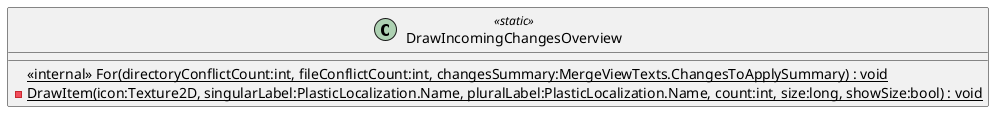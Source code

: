 @startuml
class DrawIncomingChangesOverview <<static>> {
    <<internal>> {static} For(directoryConflictCount:int, fileConflictCount:int, changesSummary:MergeViewTexts.ChangesToApplySummary) : void
    {static} - DrawItem(icon:Texture2D, singularLabel:PlasticLocalization.Name, pluralLabel:PlasticLocalization.Name, count:int, size:long, showSize:bool) : void
}
@enduml
